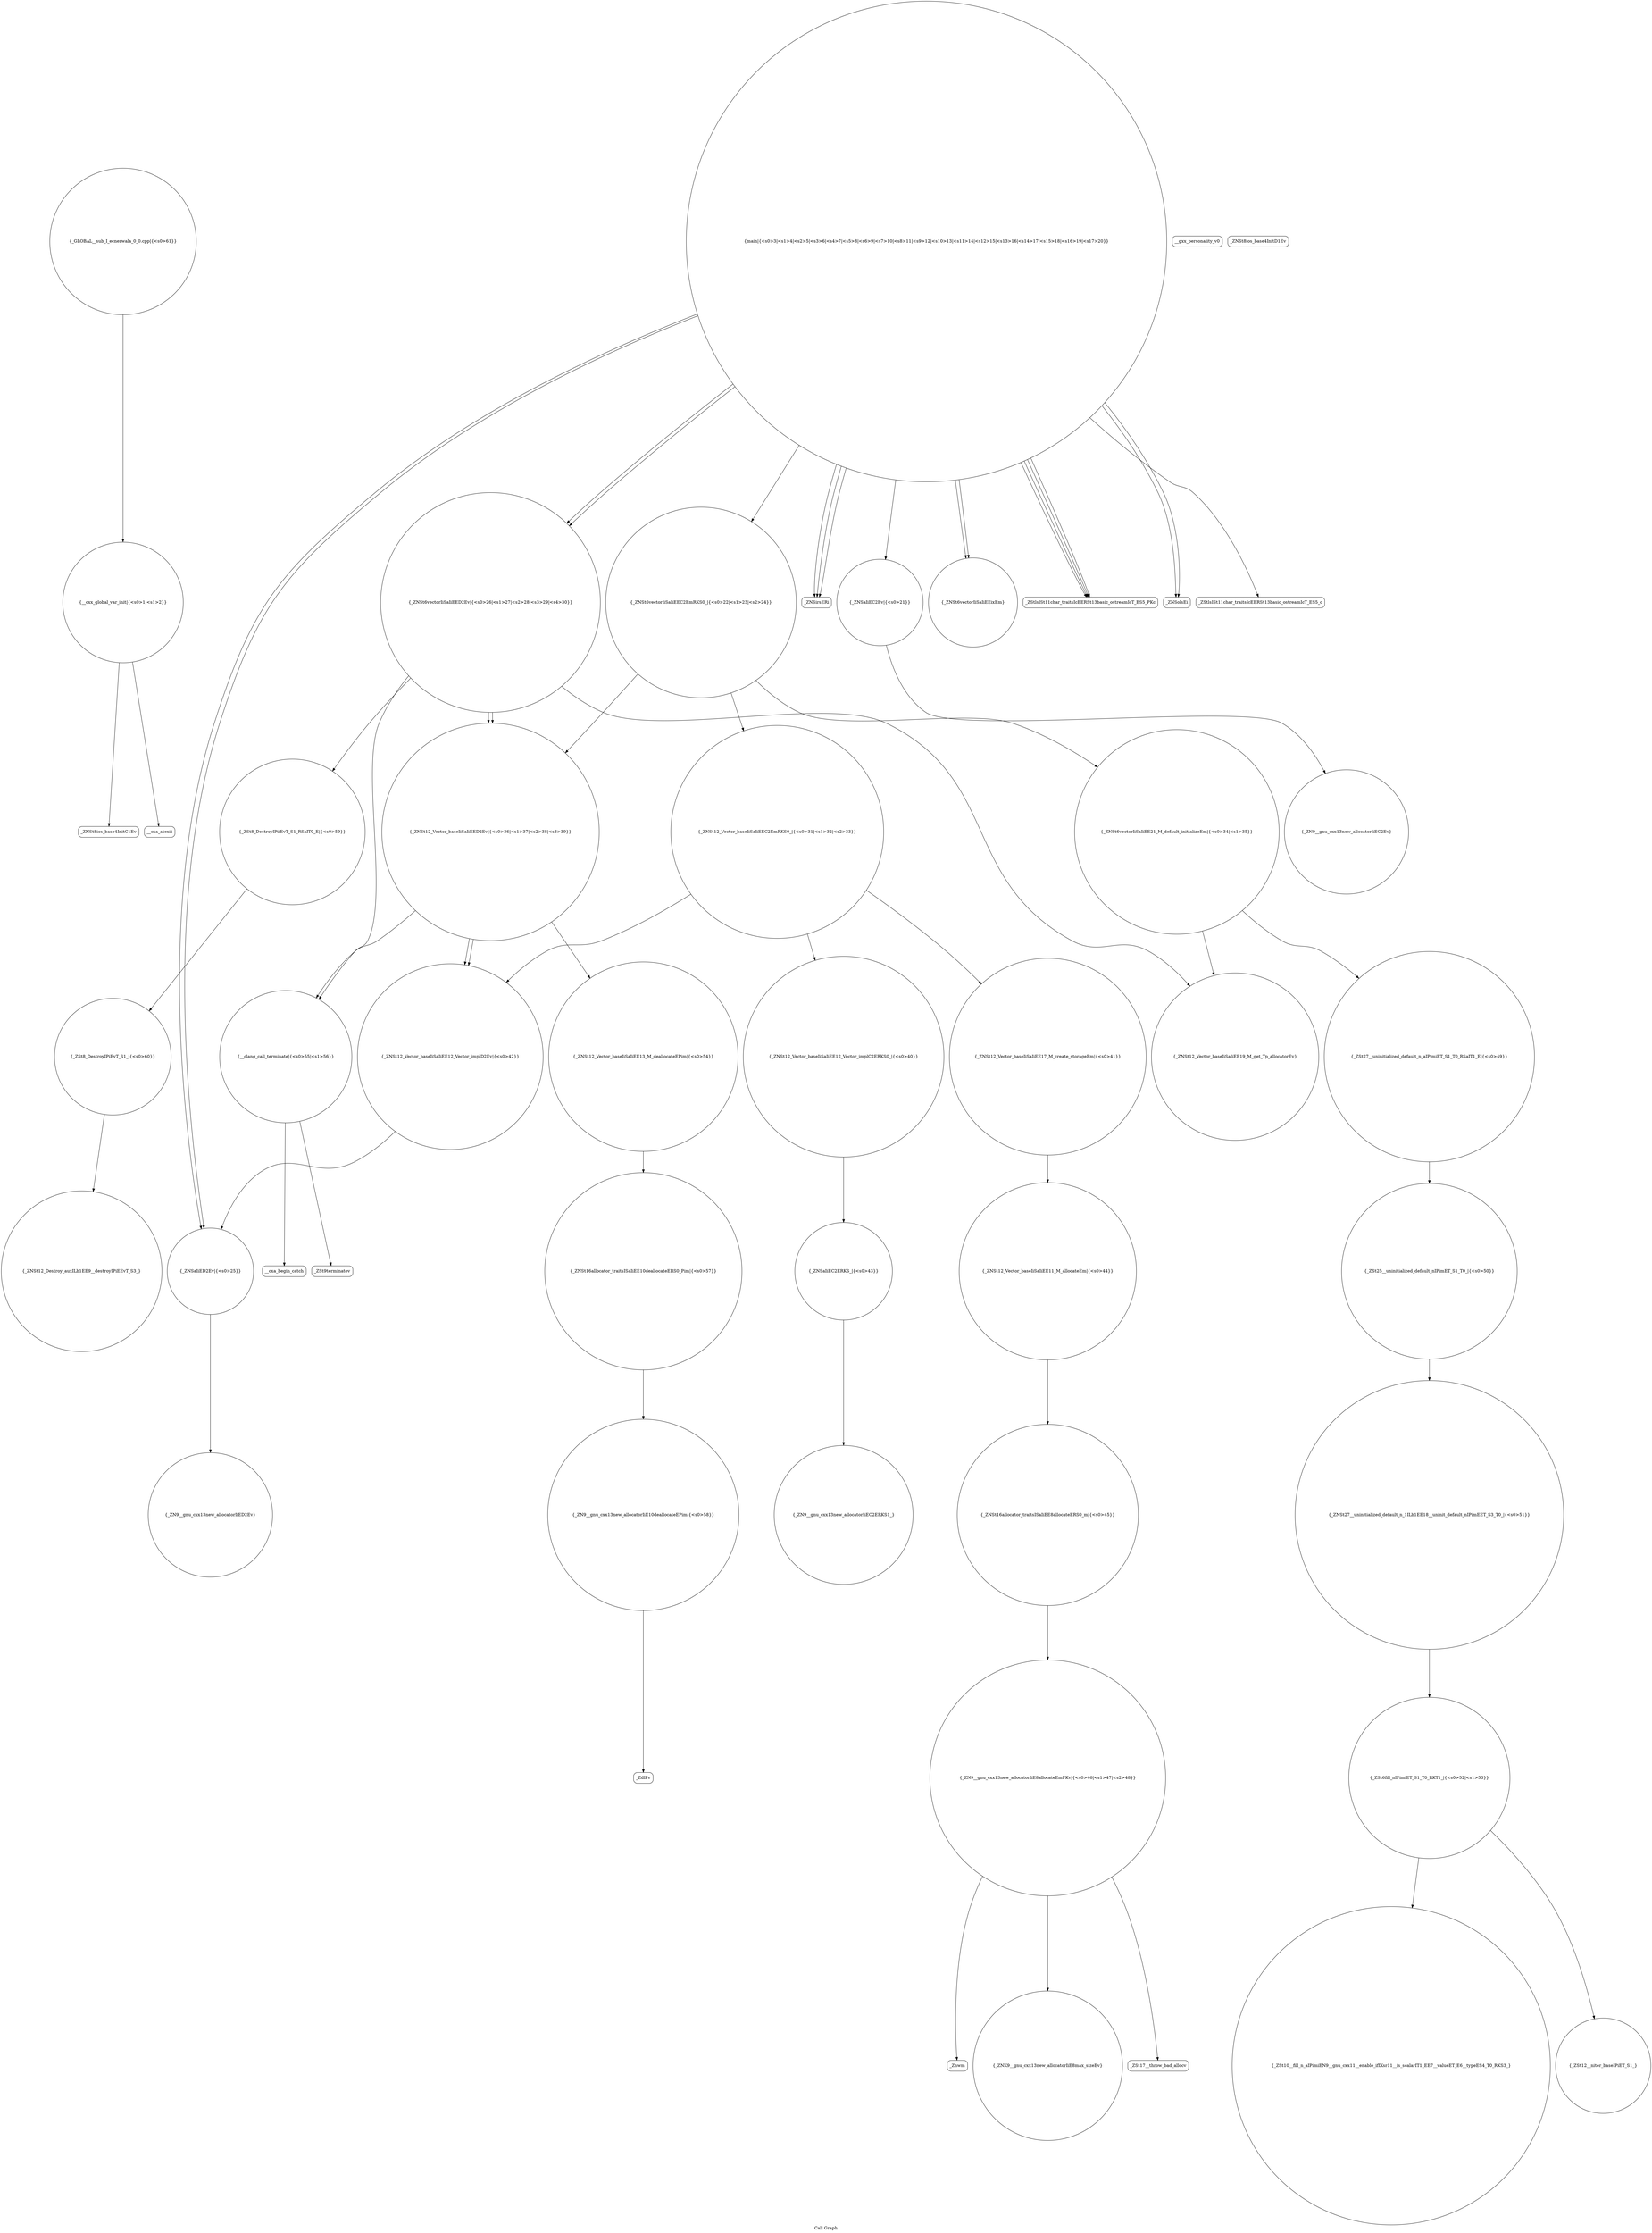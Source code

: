 digraph "Call Graph" {
	label="Call Graph";

	Node0x56213be4c440 [shape=record,shape=circle,label="{__cxx_global_var_init|{<s0>1|<s1>2}}"];
	Node0x56213be4c440:s0 -> Node0x56213be4c4c0[color=black];
	Node0x56213be4c440:s1 -> Node0x56213be4c5c0[color=black];
	Node0x56213be4dac0 [shape=record,shape=circle,label="{_ZSt8_DestroyIPiiEvT_S1_RSaIT0_E|{<s0>59}}"];
	Node0x56213be4dac0:s0 -> Node0x56213be4db40[color=black];
	Node0x56213be4c7c0 [shape=record,shape=circle,label="{_ZNSt6vectorIiSaIiEEC2EmRKS0_|{<s0>22|<s1>23|<s2>24}}"];
	Node0x56213be4c7c0:s0 -> Node0x56213be4ccc0[color=black];
	Node0x56213be4c7c0:s1 -> Node0x56213be4cd40[color=black];
	Node0x56213be4c7c0:s2 -> Node0x56213be4cdc0[color=black];
	Node0x56213be4cb40 [shape=record,shape=circle,label="{_ZNSt6vectorIiSaIiEED2Ev|{<s0>26|<s1>27|<s2>28|<s3>29|<s4>30}}"];
	Node0x56213be4cb40:s0 -> Node0x56213be4d440[color=black];
	Node0x56213be4cb40:s1 -> Node0x56213be4dac0[color=black];
	Node0x56213be4cb40:s2 -> Node0x56213be4cdc0[color=black];
	Node0x56213be4cb40:s3 -> Node0x56213be4cdc0[color=black];
	Node0x56213be4cb40:s4 -> Node0x56213be4d7c0[color=black];
	Node0x56213be4cec0 [shape=record,shape=circle,label="{_ZNSt12_Vector_baseIiSaIiEE17_M_create_storageEm|{<s0>41}}"];
	Node0x56213be4cec0:s0 -> Node0x56213be4d0c0[color=black];
	Node0x56213be4d240 [shape=record,shape=circle,label="{_ZNK9__gnu_cxx13new_allocatorIiE8max_sizeEv}"];
	Node0x56213be4d5c0 [shape=record,shape=circle,label="{_ZSt6fill_nIPimiET_S1_T0_RKT1_|{<s0>52|<s1>53}}"];
	Node0x56213be4d5c0:s0 -> Node0x56213be4d6c0[color=black];
	Node0x56213be4d5c0:s1 -> Node0x56213be4d640[color=black];
	Node0x56213be4d940 [shape=record,shape=circle,label="{_ZNSt16allocator_traitsISaIiEE10deallocateERS0_Pim|{<s0>57}}"];
	Node0x56213be4d940:s0 -> Node0x56213be4d9c0[color=black];
	Node0x56213be4c640 [shape=record,shape=circle,label="{main|{<s0>3|<s1>4|<s2>5|<s3>6|<s4>7|<s5>8|<s6>9|<s7>10|<s8>11|<s9>12|<s10>13|<s11>14|<s12>15|<s13>16|<s14>17|<s15>18|<s16>19|<s17>20}}"];
	Node0x56213be4c640:s0 -> Node0x56213be4c6c0[color=black];
	Node0x56213be4c640:s1 -> Node0x56213be4c740[color=black];
	Node0x56213be4c640:s2 -> Node0x56213be4c7c0[color=black];
	Node0x56213be4c640:s3 -> Node0x56213be4c8c0[color=black];
	Node0x56213be4c640:s4 -> Node0x56213be4c6c0[color=black];
	Node0x56213be4c640:s5 -> Node0x56213be4c6c0[color=black];
	Node0x56213be4c640:s6 -> Node0x56213be4c940[color=black];
	Node0x56213be4c640:s7 -> Node0x56213be4c8c0[color=black];
	Node0x56213be4c640:s8 -> Node0x56213be4cb40[color=black];
	Node0x56213be4c640:s9 -> Node0x56213be4c940[color=black];
	Node0x56213be4c640:s10 -> Node0x56213be4c9c0[color=black];
	Node0x56213be4c640:s11 -> Node0x56213be4ca40[color=black];
	Node0x56213be4c640:s12 -> Node0x56213be4c9c0[color=black];
	Node0x56213be4c640:s13 -> Node0x56213be4c9c0[color=black];
	Node0x56213be4c640:s14 -> Node0x56213be4c9c0[color=black];
	Node0x56213be4c640:s15 -> Node0x56213be4ca40[color=black];
	Node0x56213be4c640:s16 -> Node0x56213be4cac0[color=black];
	Node0x56213be4c640:s17 -> Node0x56213be4cb40[color=black];
	Node0x56213be4c9c0 [shape=record,shape=Mrecord,label="{_ZStlsISt11char_traitsIcEERSt13basic_ostreamIcT_ES5_PKc}"];
	Node0x56213be4cd40 [shape=record,shape=circle,label="{_ZNSt6vectorIiSaIiEE21_M_default_initializeEm|{<s0>34|<s1>35}}"];
	Node0x56213be4cd40:s0 -> Node0x56213be4d440[color=black];
	Node0x56213be4cd40:s1 -> Node0x56213be4d3c0[color=black];
	Node0x56213be4d0c0 [shape=record,shape=circle,label="{_ZNSt12_Vector_baseIiSaIiEE11_M_allocateEm|{<s0>44}}"];
	Node0x56213be4d0c0:s0 -> Node0x56213be4d140[color=black];
	Node0x56213be4d440 [shape=record,shape=circle,label="{_ZNSt12_Vector_baseIiSaIiEE19_M_get_Tp_allocatorEv}"];
	Node0x56213be4d7c0 [shape=record,shape=circle,label="{__clang_call_terminate|{<s0>55|<s1>56}}"];
	Node0x56213be4d7c0:s0 -> Node0x56213be4d840[color=black];
	Node0x56213be4d7c0:s1 -> Node0x56213be4d8c0[color=black];
	Node0x56213be4c4c0 [shape=record,shape=Mrecord,label="{_ZNSt8ios_base4InitC1Ev}"];
	Node0x56213be4db40 [shape=record,shape=circle,label="{_ZSt8_DestroyIPiEvT_S1_|{<s0>60}}"];
	Node0x56213be4db40:s0 -> Node0x56213be4dbc0[color=black];
	Node0x56213be4c840 [shape=record,shape=Mrecord,label="{__gxx_personality_v0}"];
	Node0x56213be4cbc0 [shape=record,shape=circle,label="{_ZN9__gnu_cxx13new_allocatorIiEC2Ev}"];
	Node0x56213be4cf40 [shape=record,shape=circle,label="{_ZNSt12_Vector_baseIiSaIiEE12_Vector_implD2Ev|{<s0>42}}"];
	Node0x56213be4cf40:s0 -> Node0x56213be4c8c0[color=black];
	Node0x56213be4d2c0 [shape=record,shape=Mrecord,label="{_ZSt17__throw_bad_allocv}"];
	Node0x56213be4d640 [shape=record,shape=circle,label="{_ZSt10__fill_n_aIPimiEN9__gnu_cxx11__enable_ifIXsr11__is_scalarIT1_EE7__valueET_E6__typeES4_T0_RKS3_}"];
	Node0x56213be4d9c0 [shape=record,shape=circle,label="{_ZN9__gnu_cxx13new_allocatorIiE10deallocateEPim|{<s0>58}}"];
	Node0x56213be4d9c0:s0 -> Node0x56213be4da40[color=black];
	Node0x56213be4c6c0 [shape=record,shape=Mrecord,label="{_ZNSirsERi}"];
	Node0x56213be4ca40 [shape=record,shape=Mrecord,label="{_ZNSolsEi}"];
	Node0x56213be4cdc0 [shape=record,shape=circle,label="{_ZNSt12_Vector_baseIiSaIiEED2Ev|{<s0>36|<s1>37|<s2>38|<s3>39}}"];
	Node0x56213be4cdc0:s0 -> Node0x56213be4d740[color=black];
	Node0x56213be4cdc0:s1 -> Node0x56213be4cf40[color=black];
	Node0x56213be4cdc0:s2 -> Node0x56213be4cf40[color=black];
	Node0x56213be4cdc0:s3 -> Node0x56213be4d7c0[color=black];
	Node0x56213be4d140 [shape=record,shape=circle,label="{_ZNSt16allocator_traitsISaIiEE8allocateERS0_m|{<s0>45}}"];
	Node0x56213be4d140:s0 -> Node0x56213be4d1c0[color=black];
	Node0x56213be4d4c0 [shape=record,shape=circle,label="{_ZSt25__uninitialized_default_nIPimET_S1_T0_|{<s0>50}}"];
	Node0x56213be4d4c0:s0 -> Node0x56213be4d540[color=black];
	Node0x56213be4d840 [shape=record,shape=Mrecord,label="{__cxa_begin_catch}"];
	Node0x56213be4c540 [shape=record,shape=Mrecord,label="{_ZNSt8ios_base4InitD1Ev}"];
	Node0x56213be4dbc0 [shape=record,shape=circle,label="{_ZNSt12_Destroy_auxILb1EE9__destroyIPiEEvT_S3_}"];
	Node0x56213be4c8c0 [shape=record,shape=circle,label="{_ZNSaIiED2Ev|{<s0>25}}"];
	Node0x56213be4c8c0:s0 -> Node0x56213be4cc40[color=black];
	Node0x56213be4cc40 [shape=record,shape=circle,label="{_ZN9__gnu_cxx13new_allocatorIiED2Ev}"];
	Node0x56213be4cfc0 [shape=record,shape=circle,label="{_ZNSaIiEC2ERKS_|{<s0>43}}"];
	Node0x56213be4cfc0:s0 -> Node0x56213be4d040[color=black];
	Node0x56213be4d340 [shape=record,shape=Mrecord,label="{_Znwm}"];
	Node0x56213be4d6c0 [shape=record,shape=circle,label="{_ZSt12__niter_baseIPiET_S1_}"];
	Node0x56213be4da40 [shape=record,shape=Mrecord,label="{_ZdlPv}"];
	Node0x56213be4c740 [shape=record,shape=circle,label="{_ZNSaIiEC2Ev|{<s0>21}}"];
	Node0x56213be4c740:s0 -> Node0x56213be4cbc0[color=black];
	Node0x56213be4cac0 [shape=record,shape=Mrecord,label="{_ZStlsISt11char_traitsIcEERSt13basic_ostreamIcT_ES5_c}"];
	Node0x56213be4ce40 [shape=record,shape=circle,label="{_ZNSt12_Vector_baseIiSaIiEE12_Vector_implC2ERKS0_|{<s0>40}}"];
	Node0x56213be4ce40:s0 -> Node0x56213be4cfc0[color=black];
	Node0x56213be4d1c0 [shape=record,shape=circle,label="{_ZN9__gnu_cxx13new_allocatorIiE8allocateEmPKv|{<s0>46|<s1>47|<s2>48}}"];
	Node0x56213be4d1c0:s0 -> Node0x56213be4d240[color=black];
	Node0x56213be4d1c0:s1 -> Node0x56213be4d2c0[color=black];
	Node0x56213be4d1c0:s2 -> Node0x56213be4d340[color=black];
	Node0x56213be4d540 [shape=record,shape=circle,label="{_ZNSt27__uninitialized_default_n_1ILb1EE18__uninit_default_nIPimEET_S3_T0_|{<s0>51}}"];
	Node0x56213be4d540:s0 -> Node0x56213be4d5c0[color=black];
	Node0x56213be4d8c0 [shape=record,shape=Mrecord,label="{_ZSt9terminatev}"];
	Node0x56213be4c5c0 [shape=record,shape=Mrecord,label="{__cxa_atexit}"];
	Node0x56213be4ec60 [shape=record,shape=circle,label="{_GLOBAL__sub_I_ecnerwala_0_0.cpp|{<s0>61}}"];
	Node0x56213be4ec60:s0 -> Node0x56213be4c440[color=black];
	Node0x56213be4c940 [shape=record,shape=circle,label="{_ZNSt6vectorIiSaIiEEixEm}"];
	Node0x56213be4ccc0 [shape=record,shape=circle,label="{_ZNSt12_Vector_baseIiSaIiEEC2EmRKS0_|{<s0>31|<s1>32|<s2>33}}"];
	Node0x56213be4ccc0:s0 -> Node0x56213be4ce40[color=black];
	Node0x56213be4ccc0:s1 -> Node0x56213be4cec0[color=black];
	Node0x56213be4ccc0:s2 -> Node0x56213be4cf40[color=black];
	Node0x56213be4d040 [shape=record,shape=circle,label="{_ZN9__gnu_cxx13new_allocatorIiEC2ERKS1_}"];
	Node0x56213be4d3c0 [shape=record,shape=circle,label="{_ZSt27__uninitialized_default_n_aIPimiET_S1_T0_RSaIT1_E|{<s0>49}}"];
	Node0x56213be4d3c0:s0 -> Node0x56213be4d4c0[color=black];
	Node0x56213be4d740 [shape=record,shape=circle,label="{_ZNSt12_Vector_baseIiSaIiEE13_M_deallocateEPim|{<s0>54}}"];
	Node0x56213be4d740:s0 -> Node0x56213be4d940[color=black];
}
